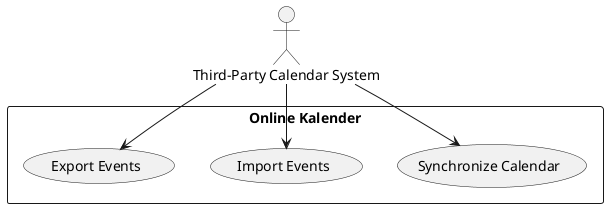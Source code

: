@startuml

actor "Third-Party Calendar System" as ExternalSystem

rectangle "Online Kalender" {
    usecase "Synchronize Calendar" as UC1
    usecase "Import Events" as UC2
    usecase "Export Events" as UC3
}

ExternalSystem --> UC1
ExternalSystem --> UC2
ExternalSystem --> UC3

@enduml